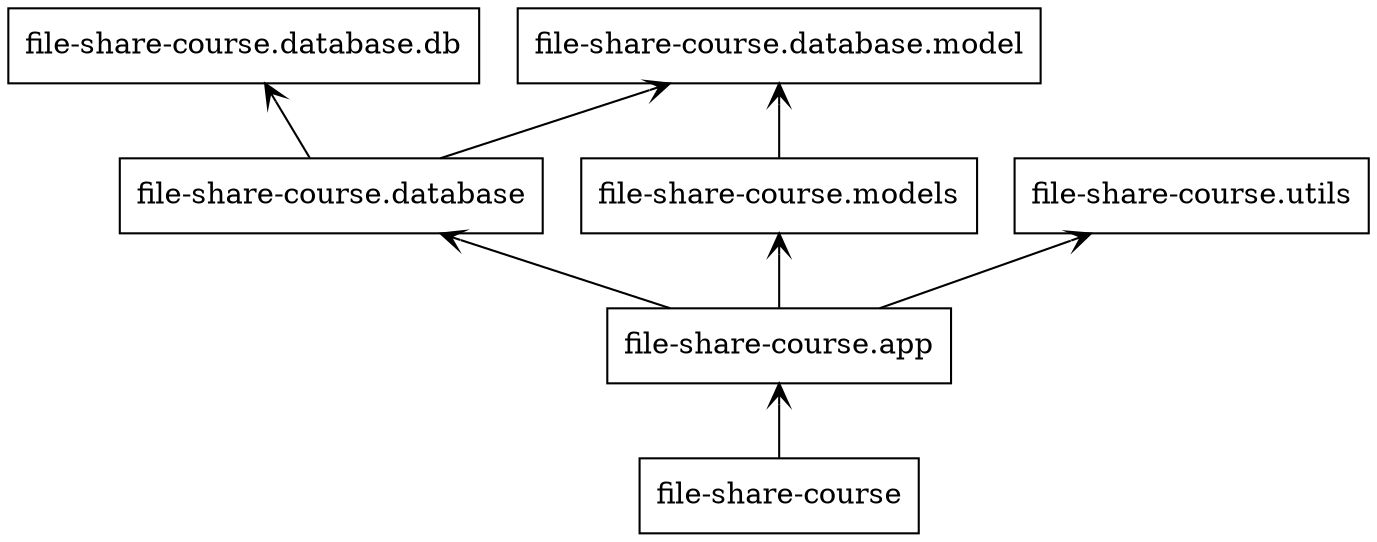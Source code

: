 digraph "packages" {
rankdir=BT
charset="utf-8"
"file-share-course" [color="black", label=<file-share-course>, shape="box", style="solid"];
"file-share-course.app" [color="black", label=<file-share-course.app>, shape="box", style="solid"];
"file-share-course.database" [color="black", label=<file-share-course.database>, shape="box", style="solid"];
"file-share-course.database.db" [color="black", label=<file-share-course.database.db>, shape="box", style="solid"];
"file-share-course.database.model" [color="black", label=<file-share-course.database.model>, shape="box", style="solid"];
"file-share-course.models" [color="black", label=<file-share-course.models>, shape="box", style="solid"];
"file-share-course.utils" [color="black", label=<file-share-course.utils>, shape="box", style="solid"];
"file-share-course.app" -> "file-share-course.database" [arrowhead="open", arrowtail="none"];
"file-share-course.database" -> "file-share-course.database.model" [arrowhead="open", arrowtail="none"];
"file-share-course.database" -> "file-share-course.database.db" [arrowhead="open", arrowtail="none"];
"file-share-course.models" -> "file-share-course.database.model" [arrowhead="open", arrowtail="none"];
"file-share-course" -> "file-share-course.app" [arrowhead="open", arrowtail="none"];
"file-share-course.app" -> "file-share-course.models" [arrowhead="open", arrowtail="none"];
"file-share-course.app" -> "file-share-course.utils" [arrowhead="open", arrowtail="none"];
}
